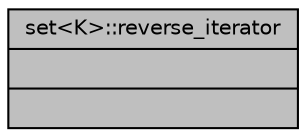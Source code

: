 digraph "set&lt;K&gt;::reverse_iterator"
{
 // INTERACTIVE_SVG=YES
  bgcolor="transparent";
  edge [fontname="Helvetica",fontsize="10",labelfontname="Helvetica",labelfontsize="10"];
  node [fontname="Helvetica",fontsize="10",shape=record];
  Node1 [label="{set\<K\>::reverse_iterator\n||}",height=0.2,width=0.4,color="black", fillcolor="grey75", style="filled", fontcolor="black"];
}
